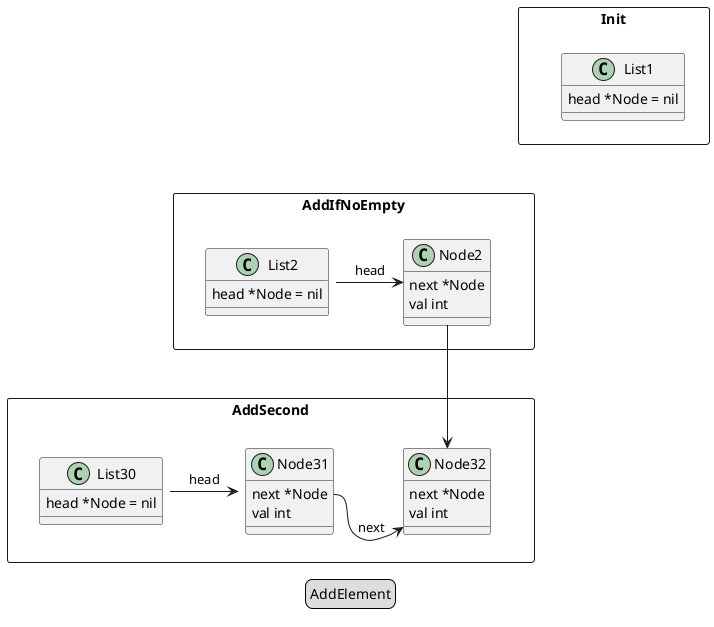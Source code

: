 @startuml
legend AddElement
'left to right direction

rectangle Init {

class List1 {
head *Node = nil
}
}

rectangle AddIfNoEmpty {

class List2 {
head *Node = nil
}
class Node2 {
next *Node
val int
}

List2::next --r--> Node2 :head

}

Init -d[hidden]-> AddIfNoEmpty


rectangle AddSecond {

class List30 {
head *Node = nil
}
class Node31 {
next *Node
val int
}
class Node32 {
next *Node
val int
}

Node2 -> Node32
List30::next --r--> Node31 :head
Node31::next --r--> Node32 :next

}

AddIfNoEmpty -d[hidden]-> AddSecond




@enduml